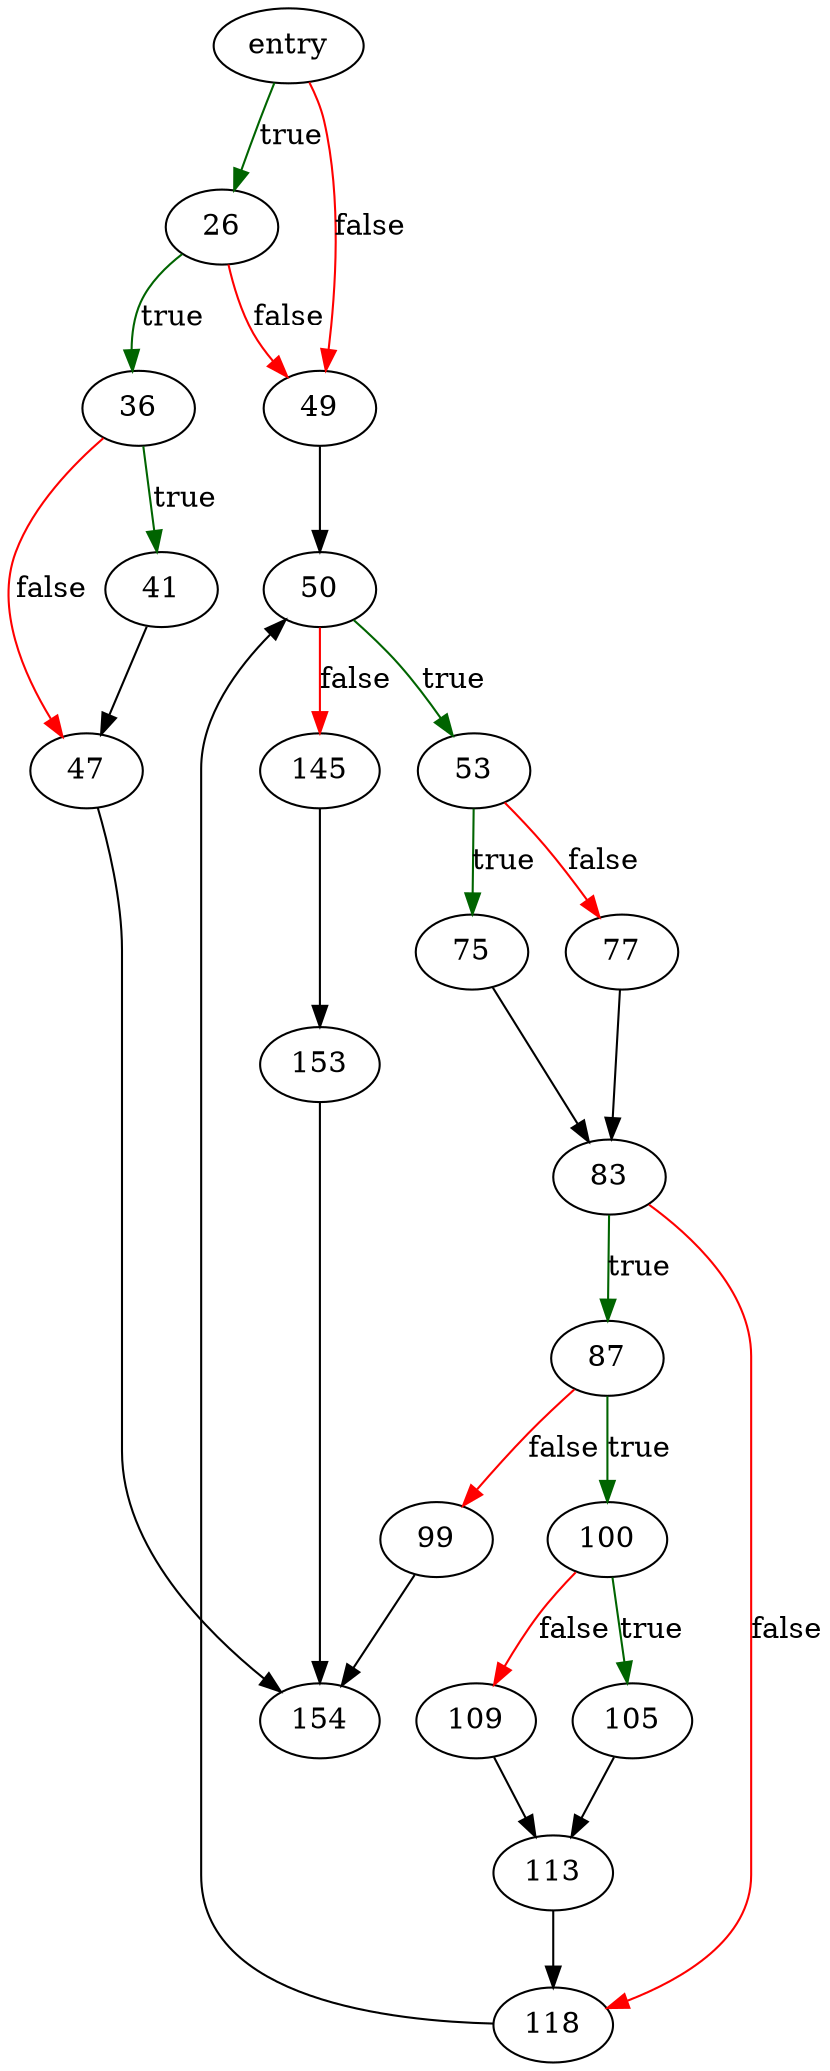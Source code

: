 digraph "memjrnlWrite" {
	// Node definitions.
	4 [label=entry];
	26;
	36;
	41;
	47;
	49;
	50;
	53;
	75;
	77;
	83;
	87;
	99;
	100;
	105;
	109;
	113;
	118;
	145;
	153;
	154;

	// Edge definitions.
	4 -> 26 [
		color=darkgreen
		label=true
	];
	4 -> 49 [
		color=red
		label=false
	];
	26 -> 36 [
		color=darkgreen
		label=true
	];
	26 -> 49 [
		color=red
		label=false
	];
	36 -> 41 [
		color=darkgreen
		label=true
	];
	36 -> 47 [
		color=red
		label=false
	];
	41 -> 47;
	47 -> 154;
	49 -> 50;
	50 -> 53 [
		color=darkgreen
		label=true
	];
	50 -> 145 [
		color=red
		label=false
	];
	53 -> 75 [
		color=darkgreen
		label=true
	];
	53 -> 77 [
		color=red
		label=false
	];
	75 -> 83;
	77 -> 83;
	83 -> 87 [
		color=darkgreen
		label=true
	];
	83 -> 118 [
		color=red
		label=false
	];
	87 -> 99 [
		color=red
		label=false
	];
	87 -> 100 [
		color=darkgreen
		label=true
	];
	99 -> 154;
	100 -> 105 [
		color=darkgreen
		label=true
	];
	100 -> 109 [
		color=red
		label=false
	];
	105 -> 113;
	109 -> 113;
	113 -> 118;
	118 -> 50;
	145 -> 153;
	153 -> 154;
}